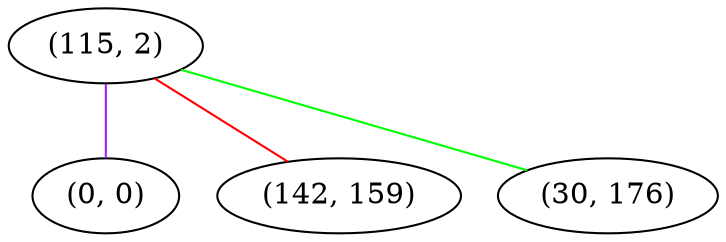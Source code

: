 graph "" {
"(115, 2)";
"(0, 0)";
"(142, 159)";
"(30, 176)";
"(115, 2)" -- "(0, 0)"  [color=purple, key=0, weight=4];
"(115, 2)" -- "(142, 159)"  [color=red, key=0, weight=1];
"(115, 2)" -- "(30, 176)"  [color=green, key=0, weight=2];
}
